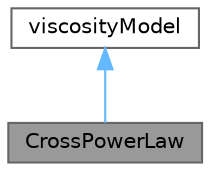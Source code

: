 digraph "CrossPowerLaw"
{
 // LATEX_PDF_SIZE
  bgcolor="transparent";
  edge [fontname=Helvetica,fontsize=10,labelfontname=Helvetica,labelfontsize=10];
  node [fontname=Helvetica,fontsize=10,shape=box,height=0.2,width=0.4];
  Node1 [id="Node000001",label="CrossPowerLaw",height=0.2,width=0.4,color="gray40", fillcolor="grey60", style="filled", fontcolor="black",tooltip="An incompressible Cross-Power law non-Newtonian viscosity model."];
  Node2 -> Node1 [id="edge1_Node000001_Node000002",dir="back",color="steelblue1",style="solid",tooltip=" "];
  Node2 [id="Node000002",label="viscosityModel",height=0.2,width=0.4,color="gray40", fillcolor="white", style="filled",URL="$classFoam_1_1viscosityModel.html",tooltip="An abstract base class for incompressible viscosityModels."];
}
